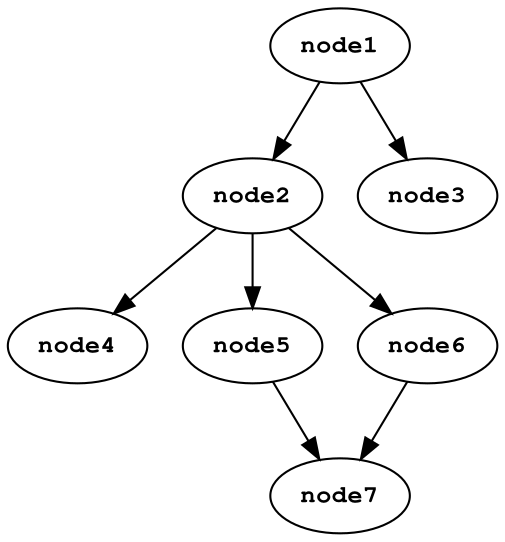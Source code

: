 digraph {
    node [fontname="Courier bold", fontsize="12"];
    node1 [label="node1"]
    node2 [label="node2"]
    node3 [label="node3"]
    node4 [label="node4"]
    node5 [label="node5"]
    node6 [label="node6"]
    node7 [label="node7"]
    node1 -> node2
    node1 -> node3
    node2 -> node4
    node2 -> node5
    node2 -> node6
    node5 -> node7
    node6 -> node7
}
